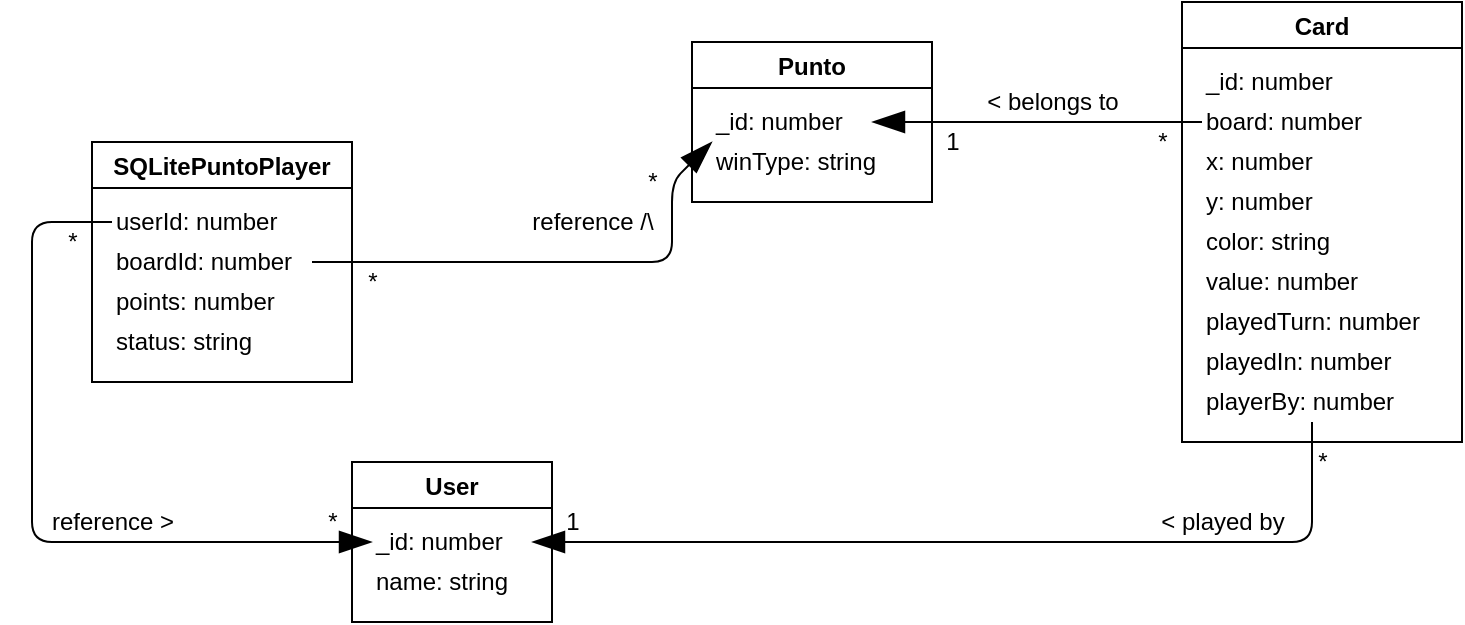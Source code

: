 <mxfile version="15.3.5" type="device"><diagram id="dnEdV3VdRCcQOalIXEIC" name="Page-1"><mxGraphModel dx="1422" dy="822" grid="1" gridSize="10" guides="1" tooltips="1" connect="1" arrows="1" fold="1" page="1" pageScale="1" pageWidth="1169" pageHeight="827" math="0" shadow="0"><root><mxCell id="0"/><mxCell id="1" parent="0"/><mxCell id="VcJ7nEEUyIw0coF1MI9B-11" value="User" style="swimlane;hachureGap=4;pointerEvents=0;startSize=23;" parent="1" vertex="1"><mxGeometry x="340" y="460" width="100" height="80" as="geometry"/></mxCell><mxCell id="VcJ7nEEUyIw0coF1MI9B-12" value="_id: number" style="text;html=1;align=left;verticalAlign=middle;resizable=0;points=[];autosize=1;strokeColor=none;fillColor=none;" parent="VcJ7nEEUyIw0coF1MI9B-11" vertex="1"><mxGeometry x="10" y="30" width="80" height="20" as="geometry"/></mxCell><mxCell id="VcJ7nEEUyIw0coF1MI9B-13" value="name: string" style="text;html=1;align=left;verticalAlign=middle;resizable=0;points=[];autosize=1;strokeColor=none;fillColor=none;" parent="VcJ7nEEUyIw0coF1MI9B-11" vertex="1"><mxGeometry x="10" y="50" width="80" height="20" as="geometry"/></mxCell><mxCell id="VcJ7nEEUyIw0coF1MI9B-18" value="Punto" style="swimlane;hachureGap=4;pointerEvents=0;startSize=23;" parent="1" vertex="1"><mxGeometry x="510" y="250" width="120" height="80" as="geometry"/></mxCell><mxCell id="VcJ7nEEUyIw0coF1MI9B-19" value="_id: number" style="text;html=1;align=left;verticalAlign=middle;resizable=0;points=[];autosize=1;strokeColor=none;fillColor=none;" parent="VcJ7nEEUyIw0coF1MI9B-18" vertex="1"><mxGeometry x="10" y="30" width="80" height="20" as="geometry"/></mxCell><mxCell id="c7r5vceGNfAn8C0KBP2F-35" value="winType: string" style="text;html=1;align=left;verticalAlign=middle;resizable=0;points=[];autosize=1;strokeColor=none;fillColor=none;" parent="VcJ7nEEUyIw0coF1MI9B-18" vertex="1"><mxGeometry x="10" y="50" width="100" height="20" as="geometry"/></mxCell><mxCell id="c7r5vceGNfAn8C0KBP2F-1" value="Card" style="swimlane;hachureGap=4;pointerEvents=0;startSize=23;" parent="1" vertex="1"><mxGeometry x="755" y="230" width="140" height="220" as="geometry"/></mxCell><mxCell id="c7r5vceGNfAn8C0KBP2F-2" value="_id: number" style="text;html=1;align=left;verticalAlign=middle;resizable=0;points=[];autosize=1;strokeColor=none;fillColor=none;" parent="c7r5vceGNfAn8C0KBP2F-1" vertex="1"><mxGeometry x="10" y="30" width="80" height="20" as="geometry"/></mxCell><mxCell id="VcJ7nEEUyIw0coF1MI9B-20" value="board: number" style="text;html=1;align=left;verticalAlign=middle;resizable=0;points=[];autosize=1;strokeColor=none;fillColor=none;" parent="c7r5vceGNfAn8C0KBP2F-1" vertex="1"><mxGeometry x="10" y="50" width="90" height="20" as="geometry"/></mxCell><mxCell id="c7r5vceGNfAn8C0KBP2F-3" value="x: number" style="text;html=1;align=left;verticalAlign=middle;resizable=0;points=[];autosize=1;strokeColor=none;fillColor=none;" parent="c7r5vceGNfAn8C0KBP2F-1" vertex="1"><mxGeometry x="10" y="70" width="70" height="20" as="geometry"/></mxCell><mxCell id="c7r5vceGNfAn8C0KBP2F-4" value="y: number" style="text;html=1;align=left;verticalAlign=middle;resizable=0;points=[];autosize=1;strokeColor=none;fillColor=none;" parent="c7r5vceGNfAn8C0KBP2F-1" vertex="1"><mxGeometry x="10" y="90" width="70" height="20" as="geometry"/></mxCell><mxCell id="c7r5vceGNfAn8C0KBP2F-5" value="playedTurn: number" style="text;html=1;align=left;verticalAlign=middle;resizable=0;points=[];autosize=1;strokeColor=none;fillColor=none;" parent="c7r5vceGNfAn8C0KBP2F-1" vertex="1"><mxGeometry x="10" y="150" width="120" height="20" as="geometry"/></mxCell><mxCell id="c7r5vceGNfAn8C0KBP2F-9" value="playerBy: number" style="text;html=1;align=left;verticalAlign=middle;resizable=0;points=[];autosize=1;strokeColor=none;fillColor=none;" parent="c7r5vceGNfAn8C0KBP2F-1" vertex="1"><mxGeometry x="10" y="190" width="110" height="20" as="geometry"/></mxCell><mxCell id="c7r5vceGNfAn8C0KBP2F-8" value="playedIn: number" style="text;html=1;align=left;verticalAlign=middle;resizable=0;points=[];autosize=1;strokeColor=none;fillColor=none;" parent="c7r5vceGNfAn8C0KBP2F-1" vertex="1"><mxGeometry x="10" y="170" width="110" height="20" as="geometry"/></mxCell><mxCell id="c7r5vceGNfAn8C0KBP2F-57" value="color: string" style="text;html=1;align=left;verticalAlign=middle;resizable=0;points=[];autosize=1;strokeColor=none;fillColor=none;" parent="c7r5vceGNfAn8C0KBP2F-1" vertex="1"><mxGeometry x="10" y="110" width="80" height="20" as="geometry"/></mxCell><mxCell id="c7r5vceGNfAn8C0KBP2F-58" value="value: number" style="text;html=1;align=left;verticalAlign=middle;resizable=0;points=[];autosize=1;strokeColor=none;fillColor=none;" parent="c7r5vceGNfAn8C0KBP2F-1" vertex="1"><mxGeometry x="10" y="130" width="90" height="20" as="geometry"/></mxCell><mxCell id="c7r5vceGNfAn8C0KBP2F-12" value="" style="endArrow=blockThin;html=1;startSize=14;endSize=14;sourcePerimeterSpacing=8;targetPerimeterSpacing=8;exitX=0;exitY=0.5;exitDx=0;exitDy=0;exitPerimeter=0;entryX=1;entryY=0.5;entryDx=0;entryDy=0;entryPerimeter=0;verticalAlign=middle;endFill=1;" parent="1" source="VcJ7nEEUyIw0coF1MI9B-20" target="VcJ7nEEUyIw0coF1MI9B-19" edge="1"><mxGeometry width="50" height="50" relative="1" as="geometry"><mxPoint x="640" y="200" as="sourcePoint"/><mxPoint x="700" y="330" as="targetPoint"/></mxGeometry></mxCell><mxCell id="c7r5vceGNfAn8C0KBP2F-13" value="*" style="text;html=1;align=center;verticalAlign=middle;resizable=0;points=[];autosize=1;strokeColor=none;fillColor=none;" parent="1" vertex="1"><mxGeometry x="735" y="290" width="20" height="20" as="geometry"/></mxCell><mxCell id="c7r5vceGNfAn8C0KBP2F-14" value="1" style="text;html=1;align=center;verticalAlign=middle;resizable=0;points=[];autosize=1;strokeColor=none;fillColor=none;" parent="1" vertex="1"><mxGeometry x="630" y="290" width="20" height="20" as="geometry"/></mxCell><mxCell id="c7r5vceGNfAn8C0KBP2F-15" value="&amp;lt; belongs to" style="text;html=1;align=center;verticalAlign=middle;resizable=0;points=[];autosize=1;strokeColor=none;fillColor=none;" parent="1" vertex="1"><mxGeometry x="650" y="270" width="80" height="20" as="geometry"/></mxCell><mxCell id="c7r5vceGNfAn8C0KBP2F-16" value="SQLitePuntoPlayer" style="swimlane;hachureGap=4;pointerEvents=0;startSize=23;" parent="1" vertex="1"><mxGeometry x="210" y="300" width="130" height="120" as="geometry"/></mxCell><mxCell id="c7r5vceGNfAn8C0KBP2F-17" value="userId: number" style="text;html=1;align=left;verticalAlign=middle;resizable=0;points=[];autosize=1;strokeColor=none;fillColor=none;" parent="c7r5vceGNfAn8C0KBP2F-16" vertex="1"><mxGeometry x="10" y="30" width="100" height="20" as="geometry"/></mxCell><mxCell id="c7r5vceGNfAn8C0KBP2F-18" value="boardId: number" style="text;html=1;align=left;verticalAlign=middle;resizable=0;points=[];autosize=1;strokeColor=none;fillColor=none;" parent="c7r5vceGNfAn8C0KBP2F-16" vertex="1"><mxGeometry x="10" y="50" width="100" height="20" as="geometry"/></mxCell><mxCell id="c7r5vceGNfAn8C0KBP2F-55" value="points: number" style="text;html=1;align=left;verticalAlign=middle;resizable=0;points=[];autosize=1;strokeColor=none;fillColor=none;" parent="c7r5vceGNfAn8C0KBP2F-16" vertex="1"><mxGeometry x="10" y="70" width="90" height="20" as="geometry"/></mxCell><mxCell id="c7r5vceGNfAn8C0KBP2F-60" value="status: string" style="text;html=1;align=left;verticalAlign=middle;resizable=0;points=[];autosize=1;strokeColor=none;fillColor=none;" parent="c7r5vceGNfAn8C0KBP2F-16" vertex="1"><mxGeometry x="10" y="90" width="80" height="20" as="geometry"/></mxCell><mxCell id="c7r5vceGNfAn8C0KBP2F-19" value="" style="endArrow=blockThin;html=1;startSize=14;endSize=14;sourcePerimeterSpacing=8;targetPerimeterSpacing=8;endFill=1;exitX=1;exitY=0.5;exitDx=0;exitDy=0;exitPerimeter=0;entryX=0;entryY=1;entryDx=0;entryDy=0;entryPerimeter=0;" parent="1" source="c7r5vceGNfAn8C0KBP2F-18" target="VcJ7nEEUyIw0coF1MI9B-19" edge="1"><mxGeometry width="50" height="50" relative="1" as="geometry"><mxPoint x="660" y="490" as="sourcePoint"/><mxPoint x="390" y="420" as="targetPoint"/><Array as="points"><mxPoint x="500" y="360"/><mxPoint x="500" y="320"/></Array></mxGeometry></mxCell><mxCell id="c7r5vceGNfAn8C0KBP2F-20" value="*" style="text;html=1;align=center;verticalAlign=middle;resizable=0;points=[];autosize=1;strokeColor=none;fillColor=none;" parent="1" vertex="1"><mxGeometry x="340" y="360" width="20" height="20" as="geometry"/></mxCell><mxCell id="c7r5vceGNfAn8C0KBP2F-21" value="*" style="text;html=1;align=center;verticalAlign=middle;resizable=0;points=[];autosize=1;strokeColor=none;fillColor=none;" parent="1" vertex="1"><mxGeometry x="480" y="310" width="20" height="20" as="geometry"/></mxCell><mxCell id="c7r5vceGNfAn8C0KBP2F-22" value="reference /\" style="text;html=1;align=center;verticalAlign=middle;resizable=0;points=[];autosize=1;strokeColor=none;fillColor=none;" parent="1" vertex="1"><mxGeometry x="420" y="330" width="80" height="20" as="geometry"/></mxCell><mxCell id="c7r5vceGNfAn8C0KBP2F-23" value="" style="endArrow=blockThin;html=1;startSize=14;endSize=14;sourcePerimeterSpacing=8;targetPerimeterSpacing=8;endFill=1;entryX=0;entryY=0.5;entryDx=0;entryDy=0;entryPerimeter=0;exitX=0;exitY=0.5;exitDx=0;exitDy=0;exitPerimeter=0;" parent="1" source="c7r5vceGNfAn8C0KBP2F-17" target="VcJ7nEEUyIw0coF1MI9B-12" edge="1"><mxGeometry width="50" height="50" relative="1" as="geometry"><mxPoint x="70" y="380" as="sourcePoint"/><mxPoint x="180" y="320" as="targetPoint"/><Array as="points"><mxPoint x="180" y="340"/><mxPoint x="180" y="500"/></Array></mxGeometry></mxCell><mxCell id="c7r5vceGNfAn8C0KBP2F-24" value="*" style="text;html=1;align=center;verticalAlign=middle;resizable=0;points=[];autosize=1;strokeColor=none;fillColor=none;" parent="1" vertex="1"><mxGeometry x="190" y="340" width="20" height="20" as="geometry"/></mxCell><mxCell id="c7r5vceGNfAn8C0KBP2F-25" value="*" style="text;html=1;align=center;verticalAlign=middle;resizable=0;points=[];autosize=1;strokeColor=none;fillColor=none;" parent="1" vertex="1"><mxGeometry x="320" y="480" width="20" height="20" as="geometry"/></mxCell><mxCell id="c7r5vceGNfAn8C0KBP2F-26" value="reference &amp;gt;" style="text;html=1;align=center;verticalAlign=middle;resizable=0;points=[];autosize=1;strokeColor=none;fillColor=none;" parent="1" vertex="1"><mxGeometry x="180" y="480" width="80" height="20" as="geometry"/></mxCell><mxCell id="c7r5vceGNfAn8C0KBP2F-31" value="" style="endArrow=blockThin;html=1;startSize=14;endSize=14;sourcePerimeterSpacing=8;targetPerimeterSpacing=8;exitX=0.5;exitY=1;exitDx=0;exitDy=0;exitPerimeter=0;entryX=1;entryY=0.5;entryDx=0;entryDy=0;entryPerimeter=0;verticalAlign=middle;endFill=1;" parent="1" source="c7r5vceGNfAn8C0KBP2F-9" target="VcJ7nEEUyIw0coF1MI9B-12" edge="1"><mxGeometry width="50" height="50" relative="1" as="geometry"><mxPoint x="795" y="484" as="sourcePoint"/><mxPoint x="615" y="484" as="targetPoint"/><Array as="points"><mxPoint x="820" y="500"/></Array></mxGeometry></mxCell><mxCell id="c7r5vceGNfAn8C0KBP2F-32" value="1" style="text;html=1;align=center;verticalAlign=middle;resizable=0;points=[];autosize=1;strokeColor=none;fillColor=none;" parent="1" vertex="1"><mxGeometry x="440" y="480" width="20" height="20" as="geometry"/></mxCell><mxCell id="c7r5vceGNfAn8C0KBP2F-33" value="*" style="text;html=1;align=center;verticalAlign=middle;resizable=0;points=[];autosize=1;strokeColor=none;fillColor=none;" parent="1" vertex="1"><mxGeometry x="815" y="450" width="20" height="20" as="geometry"/></mxCell><mxCell id="c7r5vceGNfAn8C0KBP2F-34" value="&amp;lt; played by" style="text;html=1;align=center;verticalAlign=middle;resizable=0;points=[];autosize=1;strokeColor=none;fillColor=none;" parent="1" vertex="1"><mxGeometry x="735" y="480" width="80" height="20" as="geometry"/></mxCell></root></mxGraphModel></diagram></mxfile>